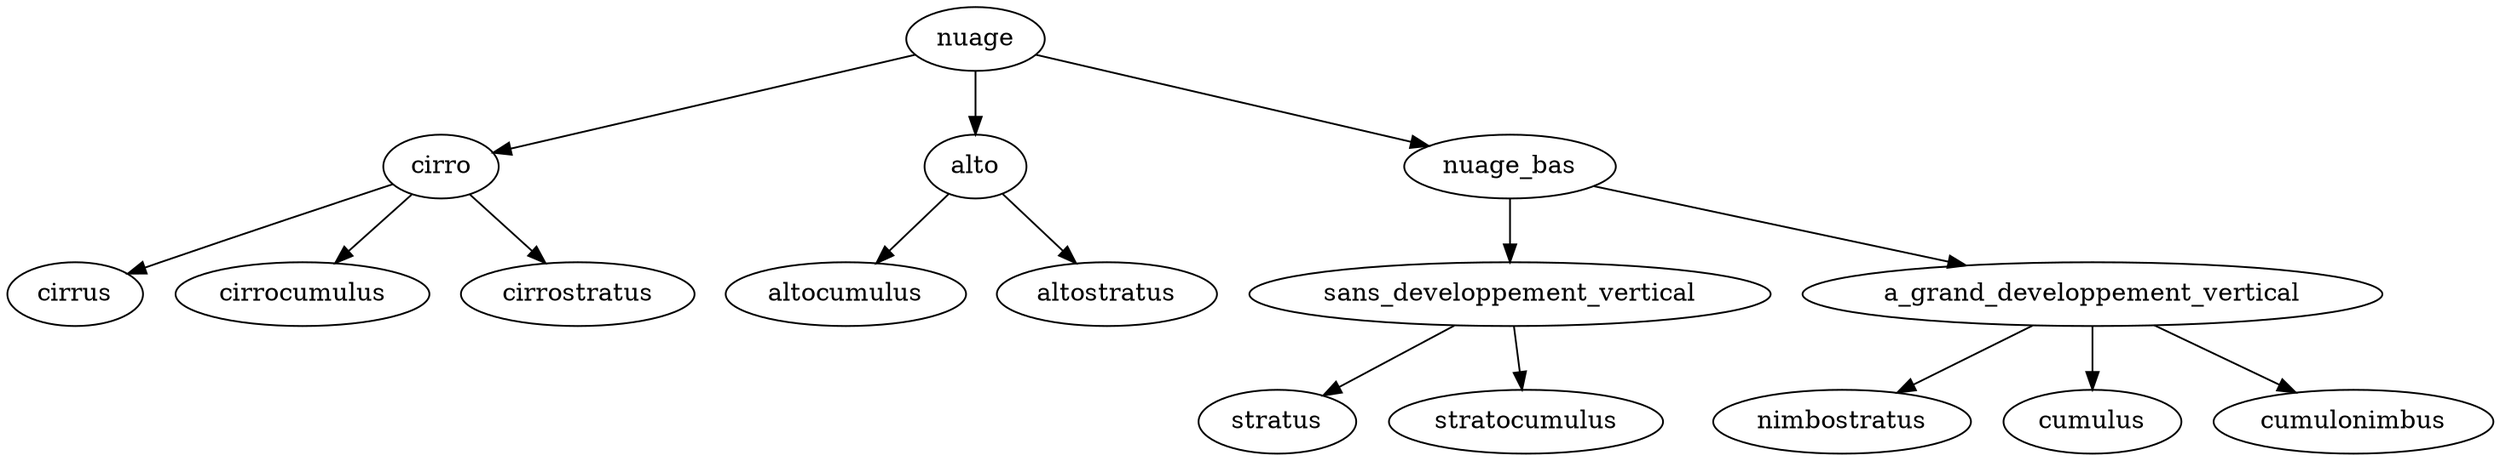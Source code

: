 digraph G {
nuage-> cirro
cirro-> cirrus
cirro-> cirrocumulus
cirro-> cirrostratus
nuage-> alto
alto-> altocumulus
alto-> altostratus
nuage-> nuage_bas
nuage_bas-> sans_developpement_vertical
sans_developpement_vertical-> stratus
sans_developpement_vertical-> stratocumulus
nuage_bas-> a_grand_developpement_vertical
a_grand_developpement_vertical-> nimbostratus
a_grand_developpement_vertical-> cumulus
a_grand_developpement_vertical-> cumulonimbus
}